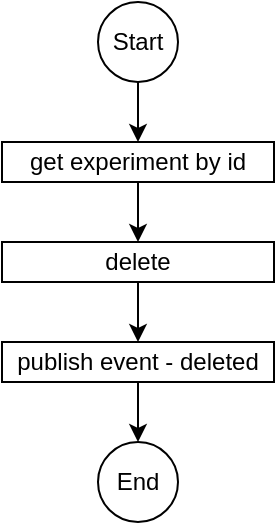 <mxfile version="13.1.2" type="device"><diagram id="3SXyZJhp-QeOn9xwVjGP" name="Page-1"><mxGraphModel dx="1178" dy="631" grid="1" gridSize="10" guides="1" tooltips="1" connect="1" arrows="1" fold="1" page="1" pageScale="1" pageWidth="827" pageHeight="1169" math="0" shadow="0"><root><mxCell id="0"/><mxCell id="1" parent="0"/><mxCell id="_598QUNluNMuPoRR58iC-1" value="Start" style="ellipse;whiteSpace=wrap;html=1;aspect=fixed;" vertex="1" parent="1"><mxGeometry x="394" y="40" width="40" height="40" as="geometry"/></mxCell><mxCell id="_598QUNluNMuPoRR58iC-2" style="edgeStyle=orthogonalEdgeStyle;rounded=0;orthogonalLoop=1;jettySize=auto;html=1;exitX=0.5;exitY=1;exitDx=0;exitDy=0;" edge="1" parent="1" source="_598QUNluNMuPoRR58iC-1"><mxGeometry relative="1" as="geometry"><mxPoint x="414" y="110" as="targetPoint"/><mxPoint x="414" y="130.0" as="sourcePoint"/></mxGeometry></mxCell><mxCell id="_598QUNluNMuPoRR58iC-3" style="edgeStyle=orthogonalEdgeStyle;rounded=0;orthogonalLoop=1;jettySize=auto;html=1;entryX=0.5;entryY=0;entryDx=0;entryDy=0;" edge="1" parent="1"><mxGeometry relative="1" as="geometry"><mxPoint x="414" y="160.0" as="targetPoint"/><mxPoint x="414" y="130" as="sourcePoint"/></mxGeometry></mxCell><mxCell id="_598QUNluNMuPoRR58iC-5" style="edgeStyle=orthogonalEdgeStyle;rounded=0;orthogonalLoop=1;jettySize=auto;html=1;entryX=0.5;entryY=0;entryDx=0;entryDy=0;" edge="1" parent="1" target="_598QUNluNMuPoRR58iC-9"><mxGeometry relative="1" as="geometry"><mxPoint x="414" y="210" as="targetPoint"/><mxPoint x="414" y="180.0" as="sourcePoint"/></mxGeometry></mxCell><mxCell id="_598QUNluNMuPoRR58iC-6" value="End" style="ellipse;whiteSpace=wrap;html=1;aspect=fixed;" vertex="1" parent="1"><mxGeometry x="394" y="260" width="40" height="40" as="geometry"/></mxCell><mxCell id="_598QUNluNMuPoRR58iC-8" style="edgeStyle=orthogonalEdgeStyle;rounded=0;orthogonalLoop=1;jettySize=auto;html=1;entryX=0.5;entryY=0;entryDx=0;entryDy=0;" edge="1" parent="1" source="_598QUNluNMuPoRR58iC-9" target="_598QUNluNMuPoRR58iC-6"><mxGeometry relative="1" as="geometry"/></mxCell><mxCell id="_598QUNluNMuPoRR58iC-9" value="publish event - deleted" style="rounded=0;whiteSpace=wrap;html=1;" vertex="1" parent="1"><mxGeometry x="346" y="210" width="136" height="20" as="geometry"/></mxCell><mxCell id="_598QUNluNMuPoRR58iC-10" value="get experiment by id" style="rounded=0;whiteSpace=wrap;html=1;" vertex="1" parent="1"><mxGeometry x="346" y="110" width="136" height="20" as="geometry"/></mxCell><mxCell id="_598QUNluNMuPoRR58iC-11" value="delete" style="rounded=0;whiteSpace=wrap;html=1;" vertex="1" parent="1"><mxGeometry x="346" y="160" width="136" height="20" as="geometry"/></mxCell></root></mxGraphModel></diagram></mxfile>